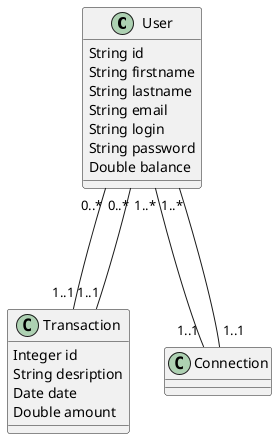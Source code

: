@startuml
'https://plantuml.com/class-diagram

class User {
  String id
  String firstname
  String lastname
  String email
  String login
  String password
  Double balance
}

class Transaction{
  Integer id
  String desription
  Date date
  Double amount
}
'class TransactionType{
 ' String code
  'String description
'}
'class example
'class example2


User "1..*" --- "1..1" Connection
User "1..*" --- "1..1" Connection

User "0..*" --- "1..1" Transaction
User "0..*" --- "1..1" Transaction
'BankAccount "0..*" --- "1..1" Transaction
'BankAccount "0..*" --- "1..1" Transaction
'Transaction "1..1" -- "0..1" TransactionType
'Example "1" -right- "*" Example2 : description
'class BankAccount1
'class BankAccount2
'class Transaction1
'BankAccount1 "0..*" ---"1..1"Transaction1
'Transaction1 "1..1" ---"0..*"BankAccount2

@enduml